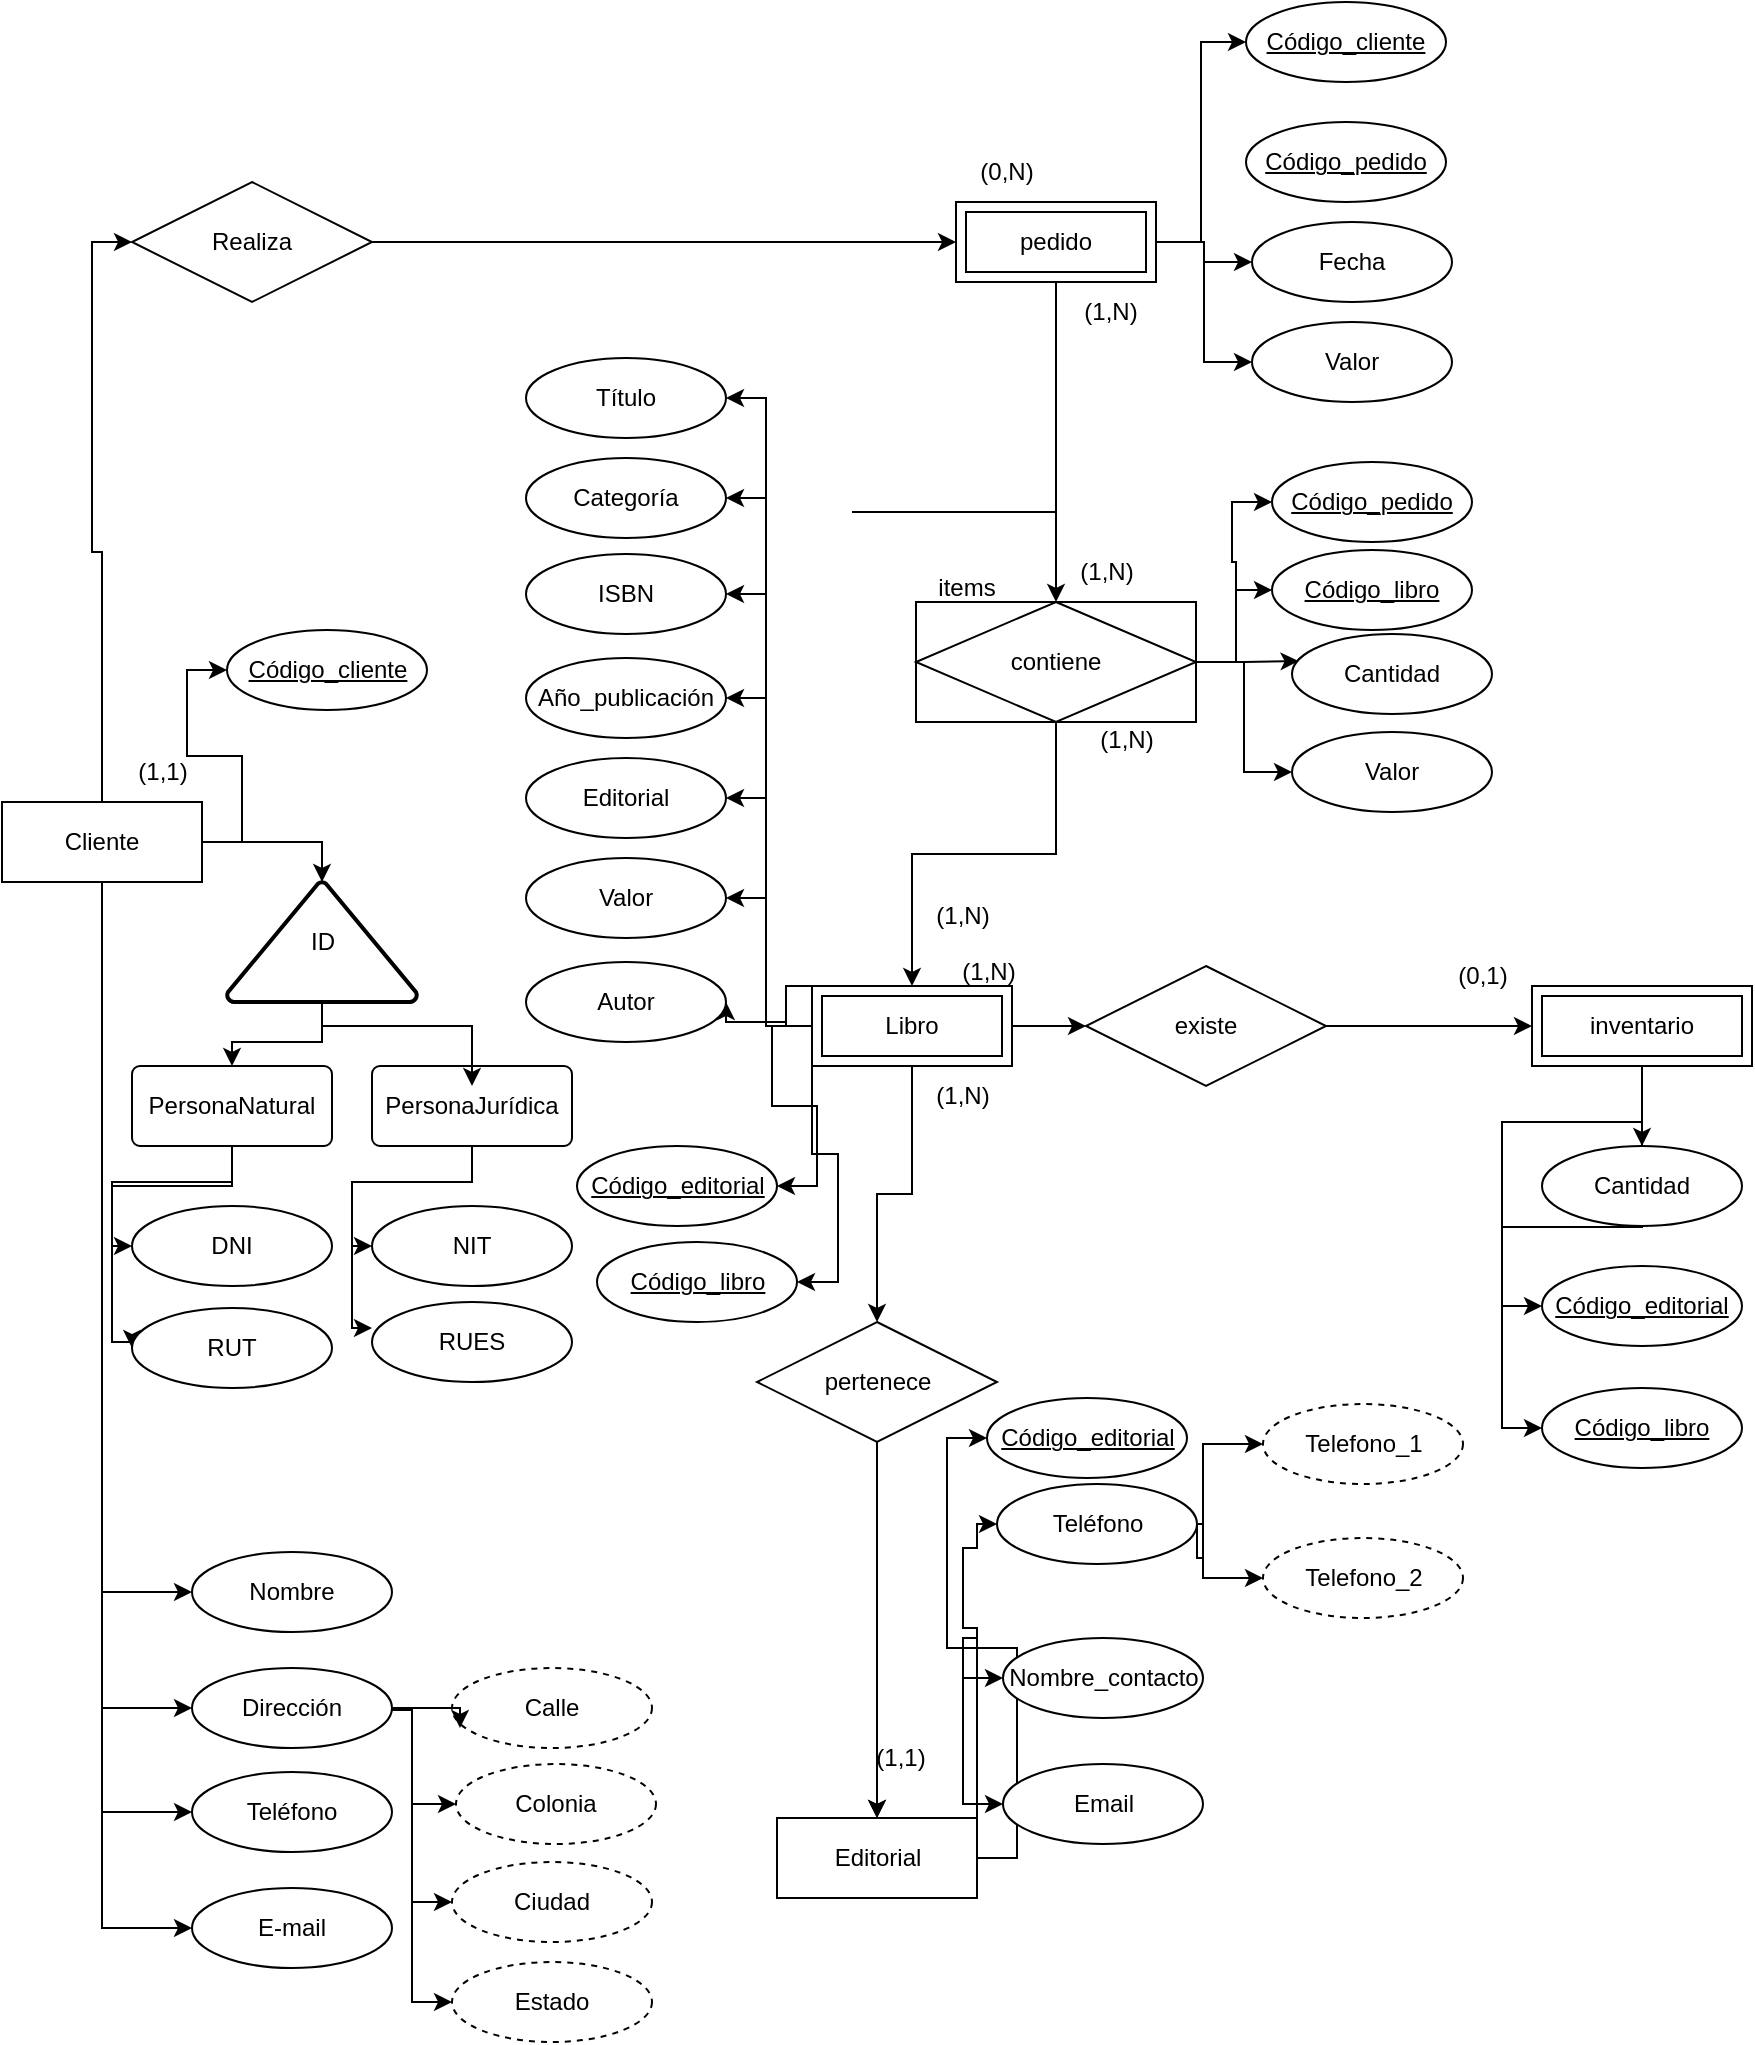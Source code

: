 <mxfile version="26.2.14">
  <diagram name="Page-1" id="nlxg0wSb0HMoyB3PULGS">
    <mxGraphModel dx="773" dy="1394" grid="1" gridSize="10" guides="1" tooltips="1" connect="1" arrows="1" fold="1" page="1" pageScale="1" pageWidth="850" pageHeight="1100" math="0" shadow="0">
      <root>
        <mxCell id="0" />
        <mxCell id="1" parent="0" />
        <mxCell id="UmzDb7iB8CU6XhtiEPZI-10" style="edgeStyle=orthogonalEdgeStyle;rounded=0;orthogonalLoop=1;jettySize=auto;html=1;exitX=0.5;exitY=0;exitDx=0;exitDy=0;entryX=0;entryY=0.5;entryDx=0;entryDy=0;" edge="1" parent="1" source="UmzDb7iB8CU6XhtiEPZI-1" target="UmzDb7iB8CU6XhtiEPZI-6">
          <mxGeometry relative="1" as="geometry" />
        </mxCell>
        <mxCell id="UmzDb7iB8CU6XhtiEPZI-56" style="edgeStyle=orthogonalEdgeStyle;rounded=0;orthogonalLoop=1;jettySize=auto;html=1;exitX=0.5;exitY=1;exitDx=0;exitDy=0;entryX=0;entryY=0.5;entryDx=0;entryDy=0;" edge="1" parent="1" source="UmzDb7iB8CU6XhtiEPZI-1" target="UmzDb7iB8CU6XhtiEPZI-42">
          <mxGeometry relative="1" as="geometry" />
        </mxCell>
        <mxCell id="UmzDb7iB8CU6XhtiEPZI-57" style="edgeStyle=orthogonalEdgeStyle;rounded=0;orthogonalLoop=1;jettySize=auto;html=1;exitX=0.5;exitY=1;exitDx=0;exitDy=0;entryX=0;entryY=0.5;entryDx=0;entryDy=0;" edge="1" parent="1" source="UmzDb7iB8CU6XhtiEPZI-1" target="UmzDb7iB8CU6XhtiEPZI-40">
          <mxGeometry relative="1" as="geometry" />
        </mxCell>
        <mxCell id="UmzDb7iB8CU6XhtiEPZI-58" style="edgeStyle=orthogonalEdgeStyle;rounded=0;orthogonalLoop=1;jettySize=auto;html=1;exitX=0.5;exitY=1;exitDx=0;exitDy=0;entryX=0;entryY=0.5;entryDx=0;entryDy=0;" edge="1" parent="1" source="UmzDb7iB8CU6XhtiEPZI-1" target="UmzDb7iB8CU6XhtiEPZI-36">
          <mxGeometry relative="1" as="geometry" />
        </mxCell>
        <mxCell id="UmzDb7iB8CU6XhtiEPZI-59" style="edgeStyle=orthogonalEdgeStyle;rounded=0;orthogonalLoop=1;jettySize=auto;html=1;exitX=0.5;exitY=1;exitDx=0;exitDy=0;entryX=0;entryY=0.5;entryDx=0;entryDy=0;" edge="1" parent="1" source="UmzDb7iB8CU6XhtiEPZI-1" target="UmzDb7iB8CU6XhtiEPZI-34">
          <mxGeometry relative="1" as="geometry" />
        </mxCell>
        <mxCell id="UmzDb7iB8CU6XhtiEPZI-112" style="edgeStyle=orthogonalEdgeStyle;rounded=0;orthogonalLoop=1;jettySize=auto;html=1;exitX=1;exitY=0.5;exitDx=0;exitDy=0;entryX=0;entryY=0.5;entryDx=0;entryDy=0;" edge="1" parent="1" source="UmzDb7iB8CU6XhtiEPZI-1" target="UmzDb7iB8CU6XhtiEPZI-111">
          <mxGeometry relative="1" as="geometry" />
        </mxCell>
        <mxCell id="UmzDb7iB8CU6XhtiEPZI-1" value="Cliente" style="whiteSpace=wrap;html=1;align=center;" vertex="1" parent="1">
          <mxGeometry x="5" y="430" width="100" height="40" as="geometry" />
        </mxCell>
        <mxCell id="UmzDb7iB8CU6XhtiEPZI-15" style="edgeStyle=orthogonalEdgeStyle;rounded=0;orthogonalLoop=1;jettySize=auto;html=1;exitX=0.5;exitY=1;exitDx=0;exitDy=0;entryX=0.5;entryY=0;entryDx=0;entryDy=0;" edge="1" parent="1" source="UmzDb7iB8CU6XhtiEPZI-2" target="UmzDb7iB8CU6XhtiEPZI-29">
          <mxGeometry relative="1" as="geometry">
            <mxPoint x="430.0" y="310" as="targetPoint" />
            <Array as="points">
              <mxPoint x="430" y="285" />
              <mxPoint x="431" y="285" />
            </Array>
          </mxGeometry>
        </mxCell>
        <mxCell id="UmzDb7iB8CU6XhtiEPZI-82" style="edgeStyle=orthogonalEdgeStyle;rounded=0;orthogonalLoop=1;jettySize=auto;html=1;exitX=1;exitY=0.5;exitDx=0;exitDy=0;entryX=0;entryY=0.5;entryDx=0;entryDy=0;" edge="1" parent="1" source="UmzDb7iB8CU6XhtiEPZI-2" target="UmzDb7iB8CU6XhtiEPZI-79">
          <mxGeometry relative="1" as="geometry" />
        </mxCell>
        <mxCell id="UmzDb7iB8CU6XhtiEPZI-83" style="edgeStyle=orthogonalEdgeStyle;rounded=0;orthogonalLoop=1;jettySize=auto;html=1;exitX=1;exitY=0.5;exitDx=0;exitDy=0;entryX=0;entryY=0.5;entryDx=0;entryDy=0;" edge="1" parent="1" source="UmzDb7iB8CU6XhtiEPZI-2" target="UmzDb7iB8CU6XhtiEPZI-80">
          <mxGeometry relative="1" as="geometry" />
        </mxCell>
        <mxCell id="UmzDb7iB8CU6XhtiEPZI-114" style="edgeStyle=orthogonalEdgeStyle;rounded=0;orthogonalLoop=1;jettySize=auto;html=1;exitX=1;exitY=0.5;exitDx=0;exitDy=0;entryX=0;entryY=0.5;entryDx=0;entryDy=0;" edge="1" parent="1" source="UmzDb7iB8CU6XhtiEPZI-2" target="UmzDb7iB8CU6XhtiEPZI-113">
          <mxGeometry relative="1" as="geometry" />
        </mxCell>
        <mxCell id="UmzDb7iB8CU6XhtiEPZI-2" value="pedido" style="shape=ext;margin=3;double=1;whiteSpace=wrap;html=1;align=center;" vertex="1" parent="1">
          <mxGeometry x="482" y="130" width="100" height="40" as="geometry" />
        </mxCell>
        <mxCell id="UmzDb7iB8CU6XhtiEPZI-104" style="edgeStyle=orthogonalEdgeStyle;rounded=0;orthogonalLoop=1;jettySize=auto;html=1;exitX=1;exitY=0.5;exitDx=0;exitDy=0;entryX=0;entryY=0.5;entryDx=0;entryDy=0;" edge="1" parent="1" source="UmzDb7iB8CU6XhtiEPZI-3" target="UmzDb7iB8CU6XhtiEPZI-101">
          <mxGeometry relative="1" as="geometry">
            <Array as="points">
              <mxPoint x="485.5" y="843" />
              <mxPoint x="485.5" y="803" />
              <mxPoint x="492.5" y="803" />
              <mxPoint x="492.5" y="791" />
            </Array>
          </mxGeometry>
        </mxCell>
        <mxCell id="UmzDb7iB8CU6XhtiEPZI-105" style="edgeStyle=orthogonalEdgeStyle;rounded=0;orthogonalLoop=1;jettySize=auto;html=1;exitX=1;exitY=0.5;exitDx=0;exitDy=0;entryX=0;entryY=0.5;entryDx=0;entryDy=0;" edge="1" parent="1" source="UmzDb7iB8CU6XhtiEPZI-3" target="UmzDb7iB8CU6XhtiEPZI-102">
          <mxGeometry relative="1" as="geometry">
            <Array as="points">
              <mxPoint x="485.5" y="848" />
              <mxPoint x="485.5" y="868" />
            </Array>
          </mxGeometry>
        </mxCell>
        <mxCell id="UmzDb7iB8CU6XhtiEPZI-106" style="edgeStyle=orthogonalEdgeStyle;rounded=0;orthogonalLoop=1;jettySize=auto;html=1;exitX=1;exitY=0.5;exitDx=0;exitDy=0;entryX=0;entryY=0.5;entryDx=0;entryDy=0;" edge="1" parent="1" source="UmzDb7iB8CU6XhtiEPZI-3" target="UmzDb7iB8CU6XhtiEPZI-103">
          <mxGeometry relative="1" as="geometry">
            <Array as="points">
              <mxPoint x="485.5" y="848" />
              <mxPoint x="485.5" y="931" />
            </Array>
          </mxGeometry>
        </mxCell>
        <mxCell id="UmzDb7iB8CU6XhtiEPZI-116" style="edgeStyle=orthogonalEdgeStyle;rounded=0;orthogonalLoop=1;jettySize=auto;html=1;exitX=1;exitY=0.5;exitDx=0;exitDy=0;entryX=0;entryY=0.5;entryDx=0;entryDy=0;" edge="1" parent="1" source="UmzDb7iB8CU6XhtiEPZI-3" target="UmzDb7iB8CU6XhtiEPZI-115">
          <mxGeometry relative="1" as="geometry" />
        </mxCell>
        <mxCell id="UmzDb7iB8CU6XhtiEPZI-3" value="Editorial" style="whiteSpace=wrap;html=1;align=center;" vertex="1" parent="1">
          <mxGeometry x="392.5" y="938" width="100" height="40" as="geometry" />
        </mxCell>
        <mxCell id="UmzDb7iB8CU6XhtiEPZI-118" style="edgeStyle=orthogonalEdgeStyle;rounded=0;orthogonalLoop=1;jettySize=auto;html=1;exitX=0.5;exitY=1;exitDx=0;exitDy=0;entryX=0;entryY=0.5;entryDx=0;entryDy=0;" edge="1" parent="1" source="UmzDb7iB8CU6XhtiEPZI-4" target="UmzDb7iB8CU6XhtiEPZI-117">
          <mxGeometry relative="1" as="geometry">
            <Array as="points">
              <mxPoint x="825" y="590" />
              <mxPoint x="755" y="590" />
              <mxPoint x="755" y="682" />
            </Array>
          </mxGeometry>
        </mxCell>
        <mxCell id="UmzDb7iB8CU6XhtiEPZI-137" style="edgeStyle=orthogonalEdgeStyle;rounded=0;orthogonalLoop=1;jettySize=auto;html=1;exitX=0.5;exitY=1;exitDx=0;exitDy=0;entryX=0;entryY=0.5;entryDx=0;entryDy=0;" edge="1" parent="1" source="UmzDb7iB8CU6XhtiEPZI-4" target="UmzDb7iB8CU6XhtiEPZI-136">
          <mxGeometry relative="1" as="geometry" />
        </mxCell>
        <mxCell id="UmzDb7iB8CU6XhtiEPZI-4" value="inventario" style="shape=ext;margin=3;double=1;whiteSpace=wrap;html=1;align=center;" vertex="1" parent="1">
          <mxGeometry x="770" y="522" width="110" height="40" as="geometry" />
        </mxCell>
        <mxCell id="UmzDb7iB8CU6XhtiEPZI-19" style="edgeStyle=orthogonalEdgeStyle;rounded=0;orthogonalLoop=1;jettySize=auto;html=1;exitX=0.5;exitY=1;exitDx=0;exitDy=0;entryX=0.5;entryY=0;entryDx=0;entryDy=0;" edge="1" parent="1" source="UmzDb7iB8CU6XhtiEPZI-5" target="UmzDb7iB8CU6XhtiEPZI-18">
          <mxGeometry relative="1" as="geometry" />
        </mxCell>
        <mxCell id="UmzDb7iB8CU6XhtiEPZI-25" style="edgeStyle=orthogonalEdgeStyle;rounded=0;orthogonalLoop=1;jettySize=auto;html=1;exitX=1;exitY=0.5;exitDx=0;exitDy=0;" edge="1" parent="1" source="UmzDb7iB8CU6XhtiEPZI-5" target="UmzDb7iB8CU6XhtiEPZI-24">
          <mxGeometry relative="1" as="geometry" />
        </mxCell>
        <mxCell id="UmzDb7iB8CU6XhtiEPZI-93" style="edgeStyle=orthogonalEdgeStyle;rounded=0;orthogonalLoop=1;jettySize=auto;html=1;exitX=0;exitY=0;exitDx=0;exitDy=0;entryX=1;entryY=0.5;entryDx=0;entryDy=0;" edge="1" parent="1" source="UmzDb7iB8CU6XhtiEPZI-5" target="UmzDb7iB8CU6XhtiEPZI-84">
          <mxGeometry relative="1" as="geometry">
            <Array as="points">
              <mxPoint x="397" y="540" />
              <mxPoint x="387" y="540" />
              <mxPoint x="387" y="228" />
            </Array>
          </mxGeometry>
        </mxCell>
        <mxCell id="UmzDb7iB8CU6XhtiEPZI-95" style="edgeStyle=orthogonalEdgeStyle;rounded=0;orthogonalLoop=1;jettySize=auto;html=1;exitX=0;exitY=0.5;exitDx=0;exitDy=0;entryX=1;entryY=0.5;entryDx=0;entryDy=0;" edge="1" parent="1" source="UmzDb7iB8CU6XhtiEPZI-5" target="UmzDb7iB8CU6XhtiEPZI-85">
          <mxGeometry relative="1" as="geometry">
            <Array as="points">
              <mxPoint x="387" y="542" />
              <mxPoint x="387" y="278" />
            </Array>
          </mxGeometry>
        </mxCell>
        <mxCell id="UmzDb7iB8CU6XhtiEPZI-96" style="edgeStyle=orthogonalEdgeStyle;rounded=0;orthogonalLoop=1;jettySize=auto;html=1;exitX=0;exitY=0.5;exitDx=0;exitDy=0;entryX=1;entryY=0.5;entryDx=0;entryDy=0;" edge="1" parent="1" source="UmzDb7iB8CU6XhtiEPZI-5" target="UmzDb7iB8CU6XhtiEPZI-86">
          <mxGeometry relative="1" as="geometry">
            <Array as="points">
              <mxPoint x="387" y="542" />
              <mxPoint x="387" y="326" />
            </Array>
          </mxGeometry>
        </mxCell>
        <mxCell id="UmzDb7iB8CU6XhtiEPZI-97" style="edgeStyle=orthogonalEdgeStyle;rounded=0;orthogonalLoop=1;jettySize=auto;html=1;exitX=0;exitY=0.5;exitDx=0;exitDy=0;entryX=1;entryY=0.5;entryDx=0;entryDy=0;" edge="1" parent="1" source="UmzDb7iB8CU6XhtiEPZI-5" target="UmzDb7iB8CU6XhtiEPZI-88">
          <mxGeometry relative="1" as="geometry">
            <Array as="points">
              <mxPoint x="387" y="542" />
              <mxPoint x="387" y="378" />
            </Array>
          </mxGeometry>
        </mxCell>
        <mxCell id="UmzDb7iB8CU6XhtiEPZI-98" style="edgeStyle=orthogonalEdgeStyle;rounded=0;orthogonalLoop=1;jettySize=auto;html=1;exitX=0;exitY=0.5;exitDx=0;exitDy=0;entryX=1;entryY=0.5;entryDx=0;entryDy=0;" edge="1" parent="1" source="UmzDb7iB8CU6XhtiEPZI-5" target="UmzDb7iB8CU6XhtiEPZI-89">
          <mxGeometry relative="1" as="geometry">
            <Array as="points">
              <mxPoint x="387" y="542" />
              <mxPoint x="387" y="428" />
            </Array>
          </mxGeometry>
        </mxCell>
        <mxCell id="UmzDb7iB8CU6XhtiEPZI-99" style="edgeStyle=orthogonalEdgeStyle;rounded=0;orthogonalLoop=1;jettySize=auto;html=1;exitX=0;exitY=0.5;exitDx=0;exitDy=0;entryX=1;entryY=0.5;entryDx=0;entryDy=0;" edge="1" parent="1" source="UmzDb7iB8CU6XhtiEPZI-5" target="UmzDb7iB8CU6XhtiEPZI-90">
          <mxGeometry relative="1" as="geometry">
            <Array as="points">
              <mxPoint x="397" y="540" />
              <mxPoint x="387" y="540" />
              <mxPoint x="387" y="478" />
            </Array>
          </mxGeometry>
        </mxCell>
        <mxCell id="UmzDb7iB8CU6XhtiEPZI-100" style="edgeStyle=orthogonalEdgeStyle;rounded=0;orthogonalLoop=1;jettySize=auto;html=1;exitX=0;exitY=0.5;exitDx=0;exitDy=0;entryX=1;entryY=0.5;entryDx=0;entryDy=0;" edge="1" parent="1" source="UmzDb7iB8CU6XhtiEPZI-5" target="UmzDb7iB8CU6XhtiEPZI-91">
          <mxGeometry relative="1" as="geometry">
            <Array as="points">
              <mxPoint x="397" y="540" />
              <mxPoint x="367" y="540" />
            </Array>
          </mxGeometry>
        </mxCell>
        <mxCell id="UmzDb7iB8CU6XhtiEPZI-135" style="edgeStyle=orthogonalEdgeStyle;rounded=0;orthogonalLoop=1;jettySize=auto;html=1;exitX=0;exitY=0.5;exitDx=0;exitDy=0;entryX=1;entryY=0.5;entryDx=0;entryDy=0;" edge="1" parent="1" source="UmzDb7iB8CU6XhtiEPZI-5" target="UmzDb7iB8CU6XhtiEPZI-134">
          <mxGeometry relative="1" as="geometry" />
        </mxCell>
        <mxCell id="UmzDb7iB8CU6XhtiEPZI-139" style="edgeStyle=orthogonalEdgeStyle;rounded=0;orthogonalLoop=1;jettySize=auto;html=1;exitX=0;exitY=0.5;exitDx=0;exitDy=0;entryX=1;entryY=0.5;entryDx=0;entryDy=0;" edge="1" parent="1" source="UmzDb7iB8CU6XhtiEPZI-5" target="UmzDb7iB8CU6XhtiEPZI-138">
          <mxGeometry relative="1" as="geometry">
            <Array as="points">
              <mxPoint x="410" y="606" />
              <mxPoint x="423" y="606" />
              <mxPoint x="423" y="670" />
            </Array>
          </mxGeometry>
        </mxCell>
        <mxCell id="UmzDb7iB8CU6XhtiEPZI-5" value="Libro" style="shape=ext;margin=3;double=1;whiteSpace=wrap;html=1;align=center;" vertex="1" parent="1">
          <mxGeometry x="410" y="522" width="100" height="40" as="geometry" />
        </mxCell>
        <mxCell id="UmzDb7iB8CU6XhtiEPZI-8" style="edgeStyle=orthogonalEdgeStyle;rounded=0;orthogonalLoop=1;jettySize=auto;html=1;exitX=1;exitY=0.5;exitDx=0;exitDy=0;" edge="1" parent="1" source="UmzDb7iB8CU6XhtiEPZI-6" target="UmzDb7iB8CU6XhtiEPZI-2">
          <mxGeometry relative="1" as="geometry" />
        </mxCell>
        <mxCell id="UmzDb7iB8CU6XhtiEPZI-6" value="Realiza" style="shape=rhombus;perimeter=rhombusPerimeter;whiteSpace=wrap;html=1;align=center;" vertex="1" parent="1">
          <mxGeometry x="70" y="120" width="120" height="60" as="geometry" />
        </mxCell>
        <mxCell id="UmzDb7iB8CU6XhtiEPZI-11" value="(1,1)" style="text;html=1;align=center;verticalAlign=middle;resizable=0;points=[];autosize=1;strokeColor=none;fillColor=none;" vertex="1" parent="1">
          <mxGeometry x="60" y="400" width="50" height="30" as="geometry" />
        </mxCell>
        <mxCell id="UmzDb7iB8CU6XhtiEPZI-12" value="(0,N)" style="text;html=1;align=center;verticalAlign=middle;resizable=0;points=[];autosize=1;strokeColor=none;fillColor=none;" vertex="1" parent="1">
          <mxGeometry x="482" y="100" width="50" height="30" as="geometry" />
        </mxCell>
        <mxCell id="UmzDb7iB8CU6XhtiEPZI-16" style="edgeStyle=orthogonalEdgeStyle;rounded=0;orthogonalLoop=1;jettySize=auto;html=1;exitX=0.5;exitY=1;exitDx=0;exitDy=0;entryX=0.5;entryY=0;entryDx=0;entryDy=0;" edge="1" parent="1" source="UmzDb7iB8CU6XhtiEPZI-29" target="UmzDb7iB8CU6XhtiEPZI-5">
          <mxGeometry relative="1" as="geometry">
            <mxPoint x="427.0" y="462" as="sourcePoint" />
          </mxGeometry>
        </mxCell>
        <mxCell id="UmzDb7iB8CU6XhtiEPZI-14" value="(1,N)" style="text;html=1;align=center;verticalAlign=middle;resizable=0;points=[];autosize=1;strokeColor=none;fillColor=none;" vertex="1" parent="1">
          <mxGeometry x="534" y="170" width="50" height="30" as="geometry" />
        </mxCell>
        <mxCell id="UmzDb7iB8CU6XhtiEPZI-17" value="(1,N)" style="text;html=1;align=center;verticalAlign=middle;resizable=0;points=[];autosize=1;strokeColor=none;fillColor=none;" vertex="1" parent="1">
          <mxGeometry x="460" y="472" width="50" height="30" as="geometry" />
        </mxCell>
        <mxCell id="UmzDb7iB8CU6XhtiEPZI-20" style="edgeStyle=orthogonalEdgeStyle;rounded=0;orthogonalLoop=1;jettySize=auto;html=1;exitX=0.5;exitY=1;exitDx=0;exitDy=0;" edge="1" parent="1" source="UmzDb7iB8CU6XhtiEPZI-18" target="UmzDb7iB8CU6XhtiEPZI-3">
          <mxGeometry relative="1" as="geometry" />
        </mxCell>
        <mxCell id="UmzDb7iB8CU6XhtiEPZI-22" value="" style="edgeStyle=orthogonalEdgeStyle;rounded=0;orthogonalLoop=1;jettySize=auto;html=1;" edge="1" parent="1" source="UmzDb7iB8CU6XhtiEPZI-18" target="UmzDb7iB8CU6XhtiEPZI-3">
          <mxGeometry relative="1" as="geometry" />
        </mxCell>
        <mxCell id="UmzDb7iB8CU6XhtiEPZI-18" value="pertenece" style="shape=rhombus;perimeter=rhombusPerimeter;whiteSpace=wrap;html=1;align=center;" vertex="1" parent="1">
          <mxGeometry x="382.5" y="690" width="120" height="60" as="geometry" />
        </mxCell>
        <mxCell id="UmzDb7iB8CU6XhtiEPZI-21" value="(1,N)" style="text;html=1;align=center;verticalAlign=middle;resizable=0;points=[];autosize=1;strokeColor=none;fillColor=none;" vertex="1" parent="1">
          <mxGeometry x="460" y="562" width="50" height="30" as="geometry" />
        </mxCell>
        <mxCell id="UmzDb7iB8CU6XhtiEPZI-23" value="(1,1)" style="text;html=1;align=center;verticalAlign=middle;resizable=0;points=[];autosize=1;strokeColor=none;fillColor=none;" vertex="1" parent="1">
          <mxGeometry x="428.5" y="893" width="50" height="30" as="geometry" />
        </mxCell>
        <mxCell id="UmzDb7iB8CU6XhtiEPZI-26" style="edgeStyle=orthogonalEdgeStyle;rounded=0;orthogonalLoop=1;jettySize=auto;html=1;exitX=1;exitY=0.5;exitDx=0;exitDy=0;entryX=0;entryY=0.5;entryDx=0;entryDy=0;" edge="1" parent="1" source="UmzDb7iB8CU6XhtiEPZI-24" target="UmzDb7iB8CU6XhtiEPZI-4">
          <mxGeometry relative="1" as="geometry">
            <mxPoint x="710" y="542" as="sourcePoint" />
          </mxGeometry>
        </mxCell>
        <mxCell id="UmzDb7iB8CU6XhtiEPZI-24" value="existe" style="shape=rhombus;perimeter=rhombusPerimeter;whiteSpace=wrap;html=1;align=center;" vertex="1" parent="1">
          <mxGeometry x="547" y="512" width="120" height="60" as="geometry" />
        </mxCell>
        <mxCell id="UmzDb7iB8CU6XhtiEPZI-27" value="(1,N)" style="text;html=1;align=center;verticalAlign=middle;resizable=0;points=[];autosize=1;strokeColor=none;fillColor=none;" vertex="1" parent="1">
          <mxGeometry x="473" y="500" width="50" height="30" as="geometry" />
        </mxCell>
        <mxCell id="UmzDb7iB8CU6XhtiEPZI-28" value="(0,1)" style="text;html=1;align=center;verticalAlign=middle;resizable=0;points=[];autosize=1;strokeColor=none;fillColor=none;" vertex="1" parent="1">
          <mxGeometry x="720" y="502" width="50" height="30" as="geometry" />
        </mxCell>
        <mxCell id="UmzDb7iB8CU6XhtiEPZI-124" style="edgeStyle=orthogonalEdgeStyle;rounded=0;orthogonalLoop=1;jettySize=auto;html=1;exitX=1;exitY=0.5;exitDx=0;exitDy=0;entryX=0;entryY=0.5;entryDx=0;entryDy=0;" edge="1" parent="1" source="UmzDb7iB8CU6XhtiEPZI-29" target="UmzDb7iB8CU6XhtiEPZI-121">
          <mxGeometry relative="1" as="geometry" />
        </mxCell>
        <mxCell id="UmzDb7iB8CU6XhtiEPZI-141" style="edgeStyle=orthogonalEdgeStyle;rounded=0;orthogonalLoop=1;jettySize=auto;html=1;exitX=1;exitY=0.5;exitDx=0;exitDy=0;entryX=0;entryY=0.5;entryDx=0;entryDy=0;" edge="1" parent="1" source="UmzDb7iB8CU6XhtiEPZI-29" target="UmzDb7iB8CU6XhtiEPZI-140">
          <mxGeometry relative="1" as="geometry" />
        </mxCell>
        <mxCell id="UmzDb7iB8CU6XhtiEPZI-142" style="edgeStyle=orthogonalEdgeStyle;rounded=0;orthogonalLoop=1;jettySize=auto;html=1;exitX=1;exitY=0.5;exitDx=0;exitDy=0;entryX=0;entryY=0.5;entryDx=0;entryDy=0;" edge="1" parent="1" source="UmzDb7iB8CU6XhtiEPZI-29" target="UmzDb7iB8CU6XhtiEPZI-125">
          <mxGeometry relative="1" as="geometry" />
        </mxCell>
        <mxCell id="UmzDb7iB8CU6XhtiEPZI-29" value="contiene" style="shape=associativeEntity;whiteSpace=wrap;html=1;align=center;" vertex="1" parent="1">
          <mxGeometry x="462" y="330" width="140" height="60" as="geometry" />
        </mxCell>
        <mxCell id="UmzDb7iB8CU6XhtiEPZI-30" value="items" style="text;html=1;align=center;verticalAlign=middle;resizable=0;points=[];autosize=1;strokeColor=none;fillColor=none;" vertex="1" parent="1">
          <mxGeometry x="462" y="308" width="50" height="30" as="geometry" />
        </mxCell>
        <mxCell id="UmzDb7iB8CU6XhtiEPZI-31" value="(1,N)" style="text;html=1;align=center;verticalAlign=middle;resizable=0;points=[];autosize=1;strokeColor=none;fillColor=none;" vertex="1" parent="1">
          <mxGeometry x="542" y="384" width="50" height="30" as="geometry" />
        </mxCell>
        <mxCell id="UmzDb7iB8CU6XhtiEPZI-32" value="(1,N)" style="text;html=1;align=center;verticalAlign=middle;resizable=0;points=[];autosize=1;strokeColor=none;fillColor=none;" vertex="1" parent="1">
          <mxGeometry x="532" y="300" width="50" height="30" as="geometry" />
        </mxCell>
        <mxCell id="UmzDb7iB8CU6XhtiEPZI-34" value="Nombre" style="ellipse;whiteSpace=wrap;html=1;align=center;" vertex="1" parent="1">
          <mxGeometry x="100" y="805" width="100" height="40" as="geometry" />
        </mxCell>
        <mxCell id="UmzDb7iB8CU6XhtiEPZI-61" style="edgeStyle=orthogonalEdgeStyle;rounded=0;orthogonalLoop=1;jettySize=auto;html=1;exitX=1;exitY=0.5;exitDx=0;exitDy=0;entryX=0;entryY=0.5;entryDx=0;entryDy=0;" edge="1" parent="1" source="UmzDb7iB8CU6XhtiEPZI-36" target="UmzDb7iB8CU6XhtiEPZI-46">
          <mxGeometry relative="1" as="geometry">
            <Array as="points">
              <mxPoint x="210" y="883" />
              <mxPoint x="210" y="931" />
            </Array>
          </mxGeometry>
        </mxCell>
        <mxCell id="UmzDb7iB8CU6XhtiEPZI-62" style="edgeStyle=orthogonalEdgeStyle;rounded=0;orthogonalLoop=1;jettySize=auto;html=1;exitX=1;exitY=0.5;exitDx=0;exitDy=0;entryX=0;entryY=0.5;entryDx=0;entryDy=0;" edge="1" parent="1" source="UmzDb7iB8CU6XhtiEPZI-36" target="UmzDb7iB8CU6XhtiEPZI-52">
          <mxGeometry relative="1" as="geometry">
            <Array as="points">
              <mxPoint x="210" y="883" />
              <mxPoint x="210" y="980" />
            </Array>
          </mxGeometry>
        </mxCell>
        <mxCell id="UmzDb7iB8CU6XhtiEPZI-64" style="edgeStyle=orthogonalEdgeStyle;rounded=0;orthogonalLoop=1;jettySize=auto;html=1;exitX=1;exitY=0.5;exitDx=0;exitDy=0;entryX=0;entryY=0.5;entryDx=0;entryDy=0;" edge="1" parent="1" target="UmzDb7iB8CU6XhtiEPZI-47">
          <mxGeometry relative="1" as="geometry">
            <mxPoint x="180" y="883" as="sourcePoint" />
            <mxPoint x="210" y="1030" as="targetPoint" />
            <Array as="points">
              <mxPoint x="180" y="884" />
              <mxPoint x="210" y="884" />
              <mxPoint x="210" y="1030" />
            </Array>
          </mxGeometry>
        </mxCell>
        <mxCell id="UmzDb7iB8CU6XhtiEPZI-36" value="Dirección" style="ellipse;whiteSpace=wrap;html=1;align=center;" vertex="1" parent="1">
          <mxGeometry x="100" y="863" width="100" height="40" as="geometry" />
        </mxCell>
        <mxCell id="UmzDb7iB8CU6XhtiEPZI-40" value="Teléfono" style="ellipse;whiteSpace=wrap;html=1;align=center;" vertex="1" parent="1">
          <mxGeometry x="100" y="915" width="100" height="40" as="geometry" />
        </mxCell>
        <mxCell id="UmzDb7iB8CU6XhtiEPZI-42" value="E-mail" style="ellipse;whiteSpace=wrap;html=1;align=center;" vertex="1" parent="1">
          <mxGeometry x="100" y="973" width="100" height="40" as="geometry" />
        </mxCell>
        <mxCell id="UmzDb7iB8CU6XhtiEPZI-45" value="Calle" style="ellipse;whiteSpace=wrap;html=1;align=center;dashed=1;" vertex="1" parent="1">
          <mxGeometry x="230" y="863" width="100" height="40" as="geometry" />
        </mxCell>
        <mxCell id="UmzDb7iB8CU6XhtiEPZI-46" value="Colonia" style="ellipse;whiteSpace=wrap;html=1;align=center;dashed=1;" vertex="1" parent="1">
          <mxGeometry x="232" y="911" width="100" height="40" as="geometry" />
        </mxCell>
        <mxCell id="UmzDb7iB8CU6XhtiEPZI-47" value="Estado" style="ellipse;whiteSpace=wrap;html=1;align=center;dashed=1;" vertex="1" parent="1">
          <mxGeometry x="230" y="1010" width="100" height="40" as="geometry" />
        </mxCell>
        <mxCell id="UmzDb7iB8CU6XhtiEPZI-52" value="Ciudad" style="ellipse;whiteSpace=wrap;html=1;align=center;dashed=1;" vertex="1" parent="1">
          <mxGeometry x="230" y="960" width="100" height="40" as="geometry" />
        </mxCell>
        <mxCell id="UmzDb7iB8CU6XhtiEPZI-60" style="edgeStyle=orthogonalEdgeStyle;rounded=0;orthogonalLoop=1;jettySize=auto;html=1;exitX=1;exitY=0.5;exitDx=0;exitDy=0;entryX=0.04;entryY=0.75;entryDx=0;entryDy=0;entryPerimeter=0;" edge="1" parent="1" source="UmzDb7iB8CU6XhtiEPZI-36" target="UmzDb7iB8CU6XhtiEPZI-45">
          <mxGeometry relative="1" as="geometry" />
        </mxCell>
        <mxCell id="UmzDb7iB8CU6XhtiEPZI-69" style="edgeStyle=orthogonalEdgeStyle;rounded=0;orthogonalLoop=1;jettySize=auto;html=1;exitX=0.5;exitY=1;exitDx=0;exitDy=0;exitPerimeter=0;entryX=0.5;entryY=0;entryDx=0;entryDy=0;" edge="1" parent="1" source="UmzDb7iB8CU6XhtiEPZI-65" target="UmzDb7iB8CU6XhtiEPZI-66">
          <mxGeometry relative="1" as="geometry" />
        </mxCell>
        <mxCell id="UmzDb7iB8CU6XhtiEPZI-65" value="ID" style="strokeWidth=2;html=1;shape=mxgraph.flowchart.extract_or_measurement;whiteSpace=wrap;" vertex="1" parent="1">
          <mxGeometry x="117.5" y="470" width="95" height="60" as="geometry" />
        </mxCell>
        <mxCell id="UmzDb7iB8CU6XhtiEPZI-75" style="edgeStyle=orthogonalEdgeStyle;rounded=0;orthogonalLoop=1;jettySize=auto;html=1;exitX=0.5;exitY=1;exitDx=0;exitDy=0;entryX=0;entryY=0.5;entryDx=0;entryDy=0;" edge="1" parent="1" source="UmzDb7iB8CU6XhtiEPZI-66" target="UmzDb7iB8CU6XhtiEPZI-71">
          <mxGeometry relative="1" as="geometry">
            <Array as="points">
              <mxPoint x="120" y="622" />
              <mxPoint x="60" y="622" />
              <mxPoint x="60" y="652" />
            </Array>
          </mxGeometry>
        </mxCell>
        <mxCell id="UmzDb7iB8CU6XhtiEPZI-76" style="edgeStyle=orthogonalEdgeStyle;rounded=0;orthogonalLoop=1;jettySize=auto;html=1;exitX=0.5;exitY=1;exitDx=0;exitDy=0;entryX=0;entryY=0.5;entryDx=0;entryDy=0;" edge="1" parent="1" source="UmzDb7iB8CU6XhtiEPZI-66" target="UmzDb7iB8CU6XhtiEPZI-72">
          <mxGeometry relative="1" as="geometry">
            <Array as="points">
              <mxPoint x="120" y="620" />
              <mxPoint x="60" y="620" />
              <mxPoint x="60" y="700" />
              <mxPoint x="70" y="700" />
            </Array>
          </mxGeometry>
        </mxCell>
        <mxCell id="UmzDb7iB8CU6XhtiEPZI-66" value="PersonaNatural" style="rounded=1;arcSize=10;whiteSpace=wrap;html=1;align=center;" vertex="1" parent="1">
          <mxGeometry x="70" y="562" width="100" height="40" as="geometry" />
        </mxCell>
        <mxCell id="UmzDb7iB8CU6XhtiEPZI-77" style="edgeStyle=orthogonalEdgeStyle;rounded=0;orthogonalLoop=1;jettySize=auto;html=1;exitX=0.5;exitY=1;exitDx=0;exitDy=0;entryX=0;entryY=0.5;entryDx=0;entryDy=0;" edge="1" parent="1" source="UmzDb7iB8CU6XhtiEPZI-67" target="UmzDb7iB8CU6XhtiEPZI-73">
          <mxGeometry relative="1" as="geometry">
            <Array as="points">
              <mxPoint x="240" y="620" />
              <mxPoint x="180" y="620" />
              <mxPoint x="180" y="652" />
            </Array>
          </mxGeometry>
        </mxCell>
        <mxCell id="UmzDb7iB8CU6XhtiEPZI-67" value="PersonaJurídica" style="rounded=1;arcSize=10;whiteSpace=wrap;html=1;align=center;" vertex="1" parent="1">
          <mxGeometry x="190" y="562" width="100" height="40" as="geometry" />
        </mxCell>
        <mxCell id="UmzDb7iB8CU6XhtiEPZI-68" style="edgeStyle=orthogonalEdgeStyle;rounded=0;orthogonalLoop=1;jettySize=auto;html=1;exitX=1;exitY=0.5;exitDx=0;exitDy=0;entryX=0.5;entryY=0;entryDx=0;entryDy=0;entryPerimeter=0;" edge="1" parent="1" source="UmzDb7iB8CU6XhtiEPZI-1" target="UmzDb7iB8CU6XhtiEPZI-65">
          <mxGeometry relative="1" as="geometry">
            <Array as="points">
              <mxPoint x="165" y="450" />
            </Array>
          </mxGeometry>
        </mxCell>
        <mxCell id="UmzDb7iB8CU6XhtiEPZI-70" style="edgeStyle=orthogonalEdgeStyle;rounded=0;orthogonalLoop=1;jettySize=auto;html=1;exitX=0.5;exitY=1;exitDx=0;exitDy=0;exitPerimeter=0;entryX=0.5;entryY=0.25;entryDx=0;entryDy=0;entryPerimeter=0;" edge="1" parent="1" source="UmzDb7iB8CU6XhtiEPZI-65" target="UmzDb7iB8CU6XhtiEPZI-67">
          <mxGeometry relative="1" as="geometry">
            <Array as="points">
              <mxPoint x="165" y="542" />
              <mxPoint x="240" y="542" />
            </Array>
          </mxGeometry>
        </mxCell>
        <mxCell id="UmzDb7iB8CU6XhtiEPZI-71" value="DNI" style="ellipse;whiteSpace=wrap;html=1;align=center;" vertex="1" parent="1">
          <mxGeometry x="70" y="632" width="100" height="40" as="geometry" />
        </mxCell>
        <mxCell id="UmzDb7iB8CU6XhtiEPZI-72" value="RUT" style="ellipse;whiteSpace=wrap;html=1;align=center;" vertex="1" parent="1">
          <mxGeometry x="70" y="683" width="100" height="40" as="geometry" />
        </mxCell>
        <mxCell id="UmzDb7iB8CU6XhtiEPZI-73" value="NIT" style="ellipse;whiteSpace=wrap;html=1;align=center;" vertex="1" parent="1">
          <mxGeometry x="190" y="632" width="100" height="40" as="geometry" />
        </mxCell>
        <mxCell id="UmzDb7iB8CU6XhtiEPZI-74" value="RUES" style="ellipse;whiteSpace=wrap;html=1;align=center;" vertex="1" parent="1">
          <mxGeometry x="190" y="680" width="100" height="40" as="geometry" />
        </mxCell>
        <mxCell id="UmzDb7iB8CU6XhtiEPZI-78" style="edgeStyle=orthogonalEdgeStyle;rounded=0;orthogonalLoop=1;jettySize=auto;html=1;exitX=0.5;exitY=1;exitDx=0;exitDy=0;entryX=0;entryY=0.325;entryDx=0;entryDy=0;entryPerimeter=0;" edge="1" parent="1" source="UmzDb7iB8CU6XhtiEPZI-67" target="UmzDb7iB8CU6XhtiEPZI-74">
          <mxGeometry relative="1" as="geometry">
            <Array as="points">
              <mxPoint x="240" y="620" />
              <mxPoint x="180" y="620" />
              <mxPoint x="180" y="693" />
            </Array>
          </mxGeometry>
        </mxCell>
        <mxCell id="UmzDb7iB8CU6XhtiEPZI-79" value="Fecha" style="ellipse;whiteSpace=wrap;html=1;align=center;" vertex="1" parent="1">
          <mxGeometry x="630" y="140" width="100" height="40" as="geometry" />
        </mxCell>
        <mxCell id="UmzDb7iB8CU6XhtiEPZI-80" value="Valor" style="ellipse;whiteSpace=wrap;html=1;align=center;" vertex="1" parent="1">
          <mxGeometry x="630" y="190" width="100" height="40" as="geometry" />
        </mxCell>
        <mxCell id="UmzDb7iB8CU6XhtiEPZI-81" value="Cantidad" style="ellipse;whiteSpace=wrap;html=1;align=center;" vertex="1" parent="1">
          <mxGeometry x="775" y="602" width="100" height="40" as="geometry" />
        </mxCell>
        <mxCell id="UmzDb7iB8CU6XhtiEPZI-84" value="Título" style="ellipse;whiteSpace=wrap;html=1;align=center;" vertex="1" parent="1">
          <mxGeometry x="267" y="208" width="100" height="40" as="geometry" />
        </mxCell>
        <mxCell id="UmzDb7iB8CU6XhtiEPZI-85" value="Categoría" style="ellipse;whiteSpace=wrap;html=1;align=center;" vertex="1" parent="1">
          <mxGeometry x="267" y="258" width="100" height="40" as="geometry" />
        </mxCell>
        <mxCell id="UmzDb7iB8CU6XhtiEPZI-86" value="ISBN" style="ellipse;whiteSpace=wrap;html=1;align=center;" vertex="1" parent="1">
          <mxGeometry x="267" y="306" width="100" height="40" as="geometry" />
        </mxCell>
        <mxCell id="UmzDb7iB8CU6XhtiEPZI-88" value="Año_publicación" style="ellipse;whiteSpace=wrap;html=1;align=center;" vertex="1" parent="1">
          <mxGeometry x="267" y="358" width="100" height="40" as="geometry" />
        </mxCell>
        <mxCell id="UmzDb7iB8CU6XhtiEPZI-89" value="Editorial" style="ellipse;whiteSpace=wrap;html=1;align=center;" vertex="1" parent="1">
          <mxGeometry x="267" y="408" width="100" height="40" as="geometry" />
        </mxCell>
        <mxCell id="UmzDb7iB8CU6XhtiEPZI-90" value="Valor" style="ellipse;whiteSpace=wrap;html=1;align=center;" vertex="1" parent="1">
          <mxGeometry x="267" y="458" width="100" height="40" as="geometry" />
        </mxCell>
        <mxCell id="UmzDb7iB8CU6XhtiEPZI-91" value="Autor" style="ellipse;whiteSpace=wrap;html=1;align=center;" vertex="1" parent="1">
          <mxGeometry x="267" y="510" width="100" height="40" as="geometry" />
        </mxCell>
        <mxCell id="UmzDb7iB8CU6XhtiEPZI-94" style="edgeStyle=orthogonalEdgeStyle;rounded=0;orthogonalLoop=1;jettySize=auto;html=1;exitX=0.5;exitY=1;exitDx=0;exitDy=0;entryX=0.5;entryY=0;entryDx=0;entryDy=0;" edge="1" parent="1" source="UmzDb7iB8CU6XhtiEPZI-4" target="UmzDb7iB8CU6XhtiEPZI-81">
          <mxGeometry relative="1" as="geometry" />
        </mxCell>
        <mxCell id="UmzDb7iB8CU6XhtiEPZI-109" style="edgeStyle=orthogonalEdgeStyle;rounded=0;orthogonalLoop=1;jettySize=auto;html=1;exitX=1;exitY=0.5;exitDx=0;exitDy=0;entryX=0;entryY=0.5;entryDx=0;entryDy=0;" edge="1" parent="1" source="UmzDb7iB8CU6XhtiEPZI-101" target="UmzDb7iB8CU6XhtiEPZI-107">
          <mxGeometry relative="1" as="geometry">
            <Array as="points">
              <mxPoint x="602.5" y="808" />
              <mxPoint x="605.5" y="808" />
              <mxPoint x="605.5" y="751" />
            </Array>
          </mxGeometry>
        </mxCell>
        <mxCell id="UmzDb7iB8CU6XhtiEPZI-110" style="edgeStyle=orthogonalEdgeStyle;rounded=0;orthogonalLoop=1;jettySize=auto;html=1;exitX=1;exitY=0.5;exitDx=0;exitDy=0;entryX=0;entryY=0.5;entryDx=0;entryDy=0;" edge="1" parent="1" source="UmzDb7iB8CU6XhtiEPZI-101" target="UmzDb7iB8CU6XhtiEPZI-108">
          <mxGeometry relative="1" as="geometry">
            <Array as="points">
              <mxPoint x="605.5" y="791" />
              <mxPoint x="605.5" y="818" />
            </Array>
          </mxGeometry>
        </mxCell>
        <mxCell id="UmzDb7iB8CU6XhtiEPZI-101" value="Teléfono" style="ellipse;whiteSpace=wrap;html=1;align=center;" vertex="1" parent="1">
          <mxGeometry x="502.5" y="771" width="100" height="40" as="geometry" />
        </mxCell>
        <mxCell id="UmzDb7iB8CU6XhtiEPZI-102" value="Nombre_contacto" style="ellipse;whiteSpace=wrap;html=1;align=center;" vertex="1" parent="1">
          <mxGeometry x="505.5" y="848" width="100" height="40" as="geometry" />
        </mxCell>
        <mxCell id="UmzDb7iB8CU6XhtiEPZI-103" value="Email" style="ellipse;whiteSpace=wrap;html=1;align=center;" vertex="1" parent="1">
          <mxGeometry x="505.5" y="911" width="100" height="40" as="geometry" />
        </mxCell>
        <mxCell id="UmzDb7iB8CU6XhtiEPZI-107" value="Telefono_1" style="ellipse;whiteSpace=wrap;html=1;align=center;dashed=1;" vertex="1" parent="1">
          <mxGeometry x="635.5" y="731" width="100" height="40" as="geometry" />
        </mxCell>
        <mxCell id="UmzDb7iB8CU6XhtiEPZI-108" value="Telefono_2" style="ellipse;whiteSpace=wrap;html=1;align=center;dashed=1;" vertex="1" parent="1">
          <mxGeometry x="635.5" y="798" width="100" height="40" as="geometry" />
        </mxCell>
        <mxCell id="UmzDb7iB8CU6XhtiEPZI-111" value="Código_cliente" style="ellipse;whiteSpace=wrap;html=1;align=center;fontStyle=4;" vertex="1" parent="1">
          <mxGeometry x="117.5" y="344" width="100" height="40" as="geometry" />
        </mxCell>
        <mxCell id="UmzDb7iB8CU6XhtiEPZI-113" value="Código_cliente" style="ellipse;whiteSpace=wrap;html=1;align=center;fontStyle=4;" vertex="1" parent="1">
          <mxGeometry x="627" y="30" width="100" height="40" as="geometry" />
        </mxCell>
        <mxCell id="UmzDb7iB8CU6XhtiEPZI-115" value="Código_editorial" style="ellipse;whiteSpace=wrap;html=1;align=center;fontStyle=4;" vertex="1" parent="1">
          <mxGeometry x="497.5" y="728" width="100" height="40" as="geometry" />
        </mxCell>
        <mxCell id="UmzDb7iB8CU6XhtiEPZI-117" value="Código_editorial" style="ellipse;whiteSpace=wrap;html=1;align=center;fontStyle=4;" vertex="1" parent="1">
          <mxGeometry x="775" y="662" width="100" height="40" as="geometry" />
        </mxCell>
        <mxCell id="UmzDb7iB8CU6XhtiEPZI-119" value="Código_pedido" style="ellipse;whiteSpace=wrap;html=1;align=center;fontStyle=4;" vertex="1" parent="1">
          <mxGeometry x="627" y="90" width="100" height="40" as="geometry" />
        </mxCell>
        <mxCell id="UmzDb7iB8CU6XhtiEPZI-121" value="Valor" style="ellipse;whiteSpace=wrap;html=1;align=center;" vertex="1" parent="1">
          <mxGeometry x="650" y="395" width="100" height="40" as="geometry" />
        </mxCell>
        <mxCell id="UmzDb7iB8CU6XhtiEPZI-122" value="Cantidad" style="ellipse;whiteSpace=wrap;html=1;align=center;" vertex="1" parent="1">
          <mxGeometry x="650" y="346" width="100" height="40" as="geometry" />
        </mxCell>
        <mxCell id="UmzDb7iB8CU6XhtiEPZI-123" style="edgeStyle=orthogonalEdgeStyle;rounded=0;orthogonalLoop=1;jettySize=auto;html=1;exitX=1;exitY=0.5;exitDx=0;exitDy=0;entryX=0.033;entryY=0.338;entryDx=0;entryDy=0;entryPerimeter=0;" edge="1" parent="1" source="UmzDb7iB8CU6XhtiEPZI-29" target="UmzDb7iB8CU6XhtiEPZI-122">
          <mxGeometry relative="1" as="geometry" />
        </mxCell>
        <mxCell id="UmzDb7iB8CU6XhtiEPZI-125" value="Código_pedido" style="ellipse;whiteSpace=wrap;html=1;align=center;fontStyle=4;" vertex="1" parent="1">
          <mxGeometry x="640" y="260" width="100" height="40" as="geometry" />
        </mxCell>
        <mxCell id="UmzDb7iB8CU6XhtiEPZI-134" value="Código_editorial" style="ellipse;whiteSpace=wrap;html=1;align=center;fontStyle=4;" vertex="1" parent="1">
          <mxGeometry x="292.5" y="602" width="100" height="40" as="geometry" />
        </mxCell>
        <mxCell id="UmzDb7iB8CU6XhtiEPZI-136" value="Código_libro" style="ellipse;whiteSpace=wrap;html=1;align=center;fontStyle=4;" vertex="1" parent="1">
          <mxGeometry x="775" y="723" width="100" height="40" as="geometry" />
        </mxCell>
        <mxCell id="UmzDb7iB8CU6XhtiEPZI-138" value="Código_libro" style="ellipse;whiteSpace=wrap;html=1;align=center;fontStyle=4;" vertex="1" parent="1">
          <mxGeometry x="302.5" y="650" width="100" height="40" as="geometry" />
        </mxCell>
        <mxCell id="UmzDb7iB8CU6XhtiEPZI-140" value="Código_libro" style="ellipse;whiteSpace=wrap;html=1;align=center;fontStyle=4;" vertex="1" parent="1">
          <mxGeometry x="640" y="304" width="100" height="40" as="geometry" />
        </mxCell>
      </root>
    </mxGraphModel>
  </diagram>
</mxfile>
